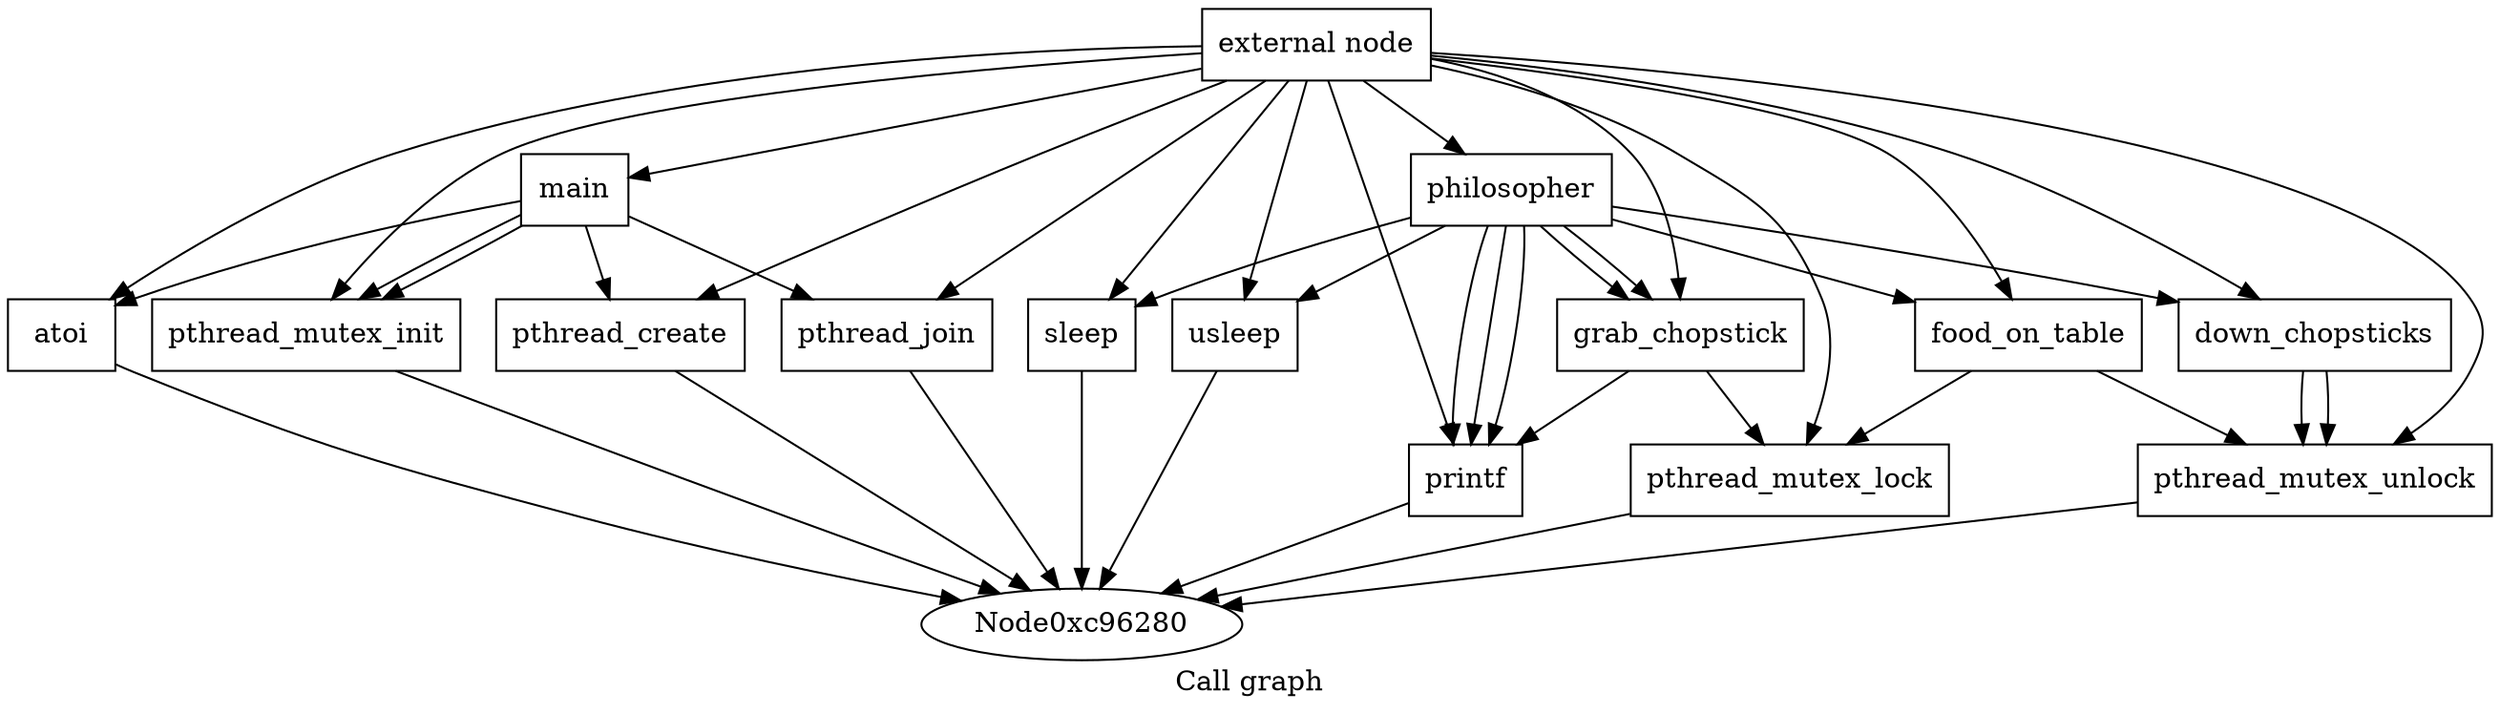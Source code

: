 digraph "Call graph" {
	label="Call graph";

	Node0xc99f50 [shape=record,label="{external node}"];
	Node0xc99f50 -> Node0xc57310;
	Node0xc99f50 -> Node0xc60ad0;
	Node0xc99f50 -> Node0xc60f80;
	Node0xc99f50 -> Node0xc60b00;
	Node0xc99f50 -> Node0xc61100;
	Node0xc99f50 -> Node0xc61030;
	Node0xc99f50 -> Node0xc61170;
	Node0xc99f50 -> Node0xc611a0;
	Node0xc99f50 -> Node0xc612c0;
	Node0xc99f50 -> Node0xc61440;
	Node0xc99f50 -> Node0xc614b0;
	Node0xc99f50 -> Node0xc61210;
	Node0xc99f50 -> Node0xc615b0;
	Node0xc99f50 -> Node0xc61650;
	Node0xc57310 [shape=record,label="{main}"];
	Node0xc57310 -> Node0xc60ad0;
	Node0xc57310 -> Node0xc60f80;
	Node0xc57310 -> Node0xc60f80;
	Node0xc57310 -> Node0xc60b00;
	Node0xc57310 -> Node0xc61030;
	Node0xc60ad0 [shape=record,label="{atoi}"];
	Node0xc60ad0 -> Node0xc96280;
	Node0xc60f80 [shape=record,label="{pthread_mutex_init}"];
	Node0xc60f80 -> Node0xc96280;
	Node0xc61100 [shape=record,label="{philosopher}"];
	Node0xc61100 -> Node0xc61170;
	Node0xc61100 -> Node0xc61210;
	Node0xc61100 -> Node0xc611a0;
	Node0xc61100 -> Node0xc612c0;
	Node0xc61100 -> Node0xc612c0;
	Node0xc61100 -> Node0xc61170;
	Node0xc61100 -> Node0xc61440;
	Node0xc61100 -> Node0xc614b0;
	Node0xc61100 -> Node0xc61170;
	Node0xc60b00 [shape=record,label="{pthread_create}"];
	Node0xc60b00 -> Node0xc96280;
	Node0xc61030 [shape=record,label="{pthread_join}"];
	Node0xc61030 -> Node0xc96280;
	Node0xc61170 [shape=record,label="{printf}"];
	Node0xc61170 -> Node0xc96280;
	Node0xc61210 [shape=record,label="{food_on_table}"];
	Node0xc61210 -> Node0xc615b0;
	Node0xc61210 -> Node0xc61650;
	Node0xc611a0 [shape=record,label="{sleep}"];
	Node0xc611a0 -> Node0xc96280;
	Node0xc612c0 [shape=record,label="{grab_chopstick}"];
	Node0xc612c0 -> Node0xc615b0;
	Node0xc612c0 -> Node0xc61170;
	Node0xc61440 [shape=record,label="{usleep}"];
	Node0xc61440 -> Node0xc96280;
	Node0xc614b0 [shape=record,label="{down_chopsticks}"];
	Node0xc614b0 -> Node0xc61650;
	Node0xc614b0 -> Node0xc61650;
	Node0xc61650 [shape=record,label="{pthread_mutex_unlock}"];
	Node0xc61650 -> Node0xc96280;
	Node0xc615b0 [shape=record,label="{pthread_mutex_lock}"];
	Node0xc615b0 -> Node0xc96280;
}
